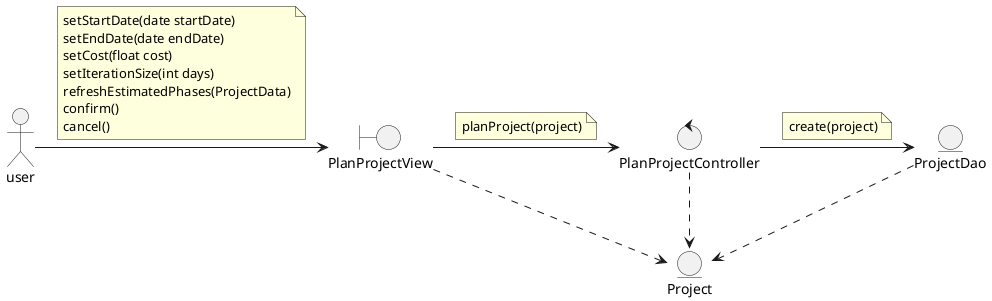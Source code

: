 @startuml

actor user

boundary PlanProjectView
entity ProjectDao
control PlanProjectController
entity Project

user -right-> PlanProjectView
    note on link
        setStartDate(date startDate)
        setEndDate(date endDate)
        setCost(float cost)
        setIterationSize(int days)
        refreshEstimatedPhases(ProjectData)
        confirm()
        cancel()
    end note
PlanProjectView -right-> PlanProjectController
    note on link
        planProject(project)
    end note
PlanProjectController -right-> ProjectDao
    note on link
        create(project)
    end note

ProjectDao .down.> Project
PlanProjectController ..> Project
PlanProjectView ..> Project

@enduml
